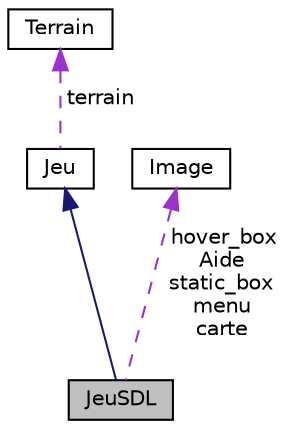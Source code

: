 digraph "JeuSDL"
{
  edge [fontname="Helvetica",fontsize="10",labelfontname="Helvetica",labelfontsize="10"];
  node [fontname="Helvetica",fontsize="10",shape=record];
  Node1 [label="JeuSDL",height=0.2,width=0.4,color="black", fillcolor="grey75", style="filled", fontcolor="black"];
  Node2 -> Node1 [dir="back",color="midnightblue",fontsize="10",style="solid",fontname="Helvetica"];
  Node2 [label="Jeu",height=0.2,width=0.4,color="black", fillcolor="white", style="filled",URL="$classJeu.html"];
  Node3 -> Node2 [dir="back",color="darkorchid3",fontsize="10",style="dashed",label=" terrain" ,fontname="Helvetica"];
  Node3 [label="Terrain",height=0.2,width=0.4,color="black", fillcolor="white", style="filled",URL="$classTerrain.html"];
  Node4 -> Node1 [dir="back",color="darkorchid3",fontsize="10",style="dashed",label=" hover_box\nAide\nstatic_box\nmenu\ncarte" ,fontname="Helvetica"];
  Node4 [label="Image",height=0.2,width=0.4,color="black", fillcolor="white", style="filled",URL="$classImage.html"];
}
